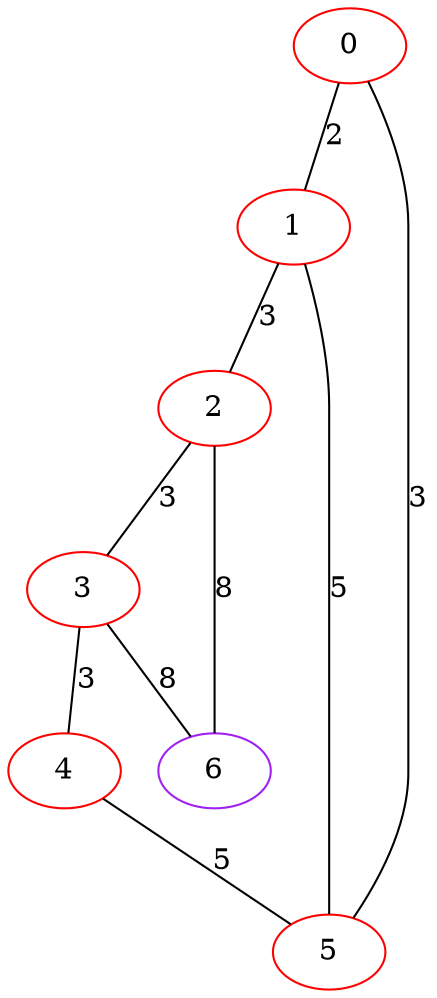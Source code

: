 graph "" {
0 [color=red, weight=1];
1 [color=red, weight=1];
2 [color=red, weight=1];
3 [color=red, weight=1];
4 [color=red, weight=1];
5 [color=red, weight=1];
6 [color=purple, weight=4];
0 -- 1  [key=0, label=2];
0 -- 5  [key=0, label=3];
1 -- 2  [key=0, label=3];
1 -- 5  [key=0, label=5];
2 -- 3  [key=0, label=3];
2 -- 6  [key=0, label=8];
3 -- 4  [key=0, label=3];
3 -- 6  [key=0, label=8];
4 -- 5  [key=0, label=5];
}
